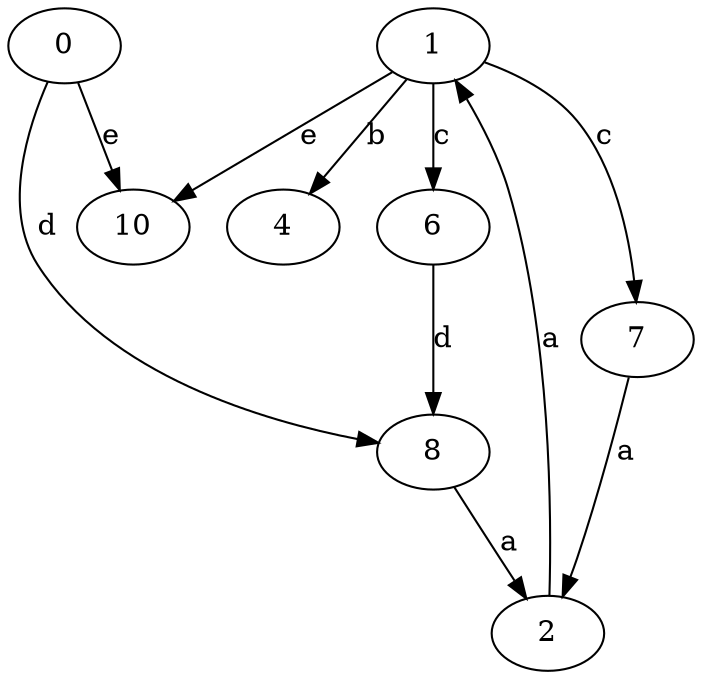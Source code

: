 strict digraph  {
1;
2;
4;
6;
7;
0;
8;
10;
1 -> 4  [label=b];
1 -> 6  [label=c];
1 -> 7  [label=c];
1 -> 10  [label=e];
2 -> 1  [label=a];
6 -> 8  [label=d];
7 -> 2  [label=a];
0 -> 8  [label=d];
0 -> 10  [label=e];
8 -> 2  [label=a];
}
